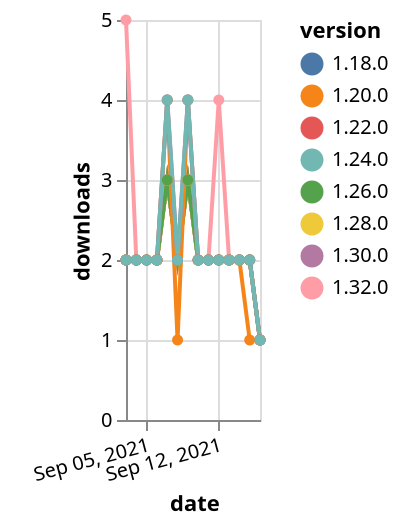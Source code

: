 {"$schema": "https://vega.github.io/schema/vega-lite/v5.json", "description": "A simple bar chart with embedded data.", "data": {"values": [{"date": "2021-09-03", "total": 2410, "delta": 2, "version": "1.18.0"}, {"date": "2021-09-04", "total": 2412, "delta": 2, "version": "1.18.0"}, {"date": "2021-09-05", "total": 2414, "delta": 2, "version": "1.18.0"}, {"date": "2021-09-06", "total": 2416, "delta": 2, "version": "1.18.0"}, {"date": "2021-09-07", "total": 2419, "delta": 3, "version": "1.18.0"}, {"date": "2021-09-08", "total": 2421, "delta": 2, "version": "1.18.0"}, {"date": "2021-09-09", "total": 2424, "delta": 3, "version": "1.18.0"}, {"date": "2021-09-10", "total": 2426, "delta": 2, "version": "1.18.0"}, {"date": "2021-09-11", "total": 2428, "delta": 2, "version": "1.18.0"}, {"date": "2021-09-12", "total": 2430, "delta": 2, "version": "1.18.0"}, {"date": "2021-09-13", "total": 2432, "delta": 2, "version": "1.18.0"}, {"date": "2021-09-14", "total": 2434, "delta": 2, "version": "1.18.0"}, {"date": "2021-09-15", "total": 2436, "delta": 2, "version": "1.18.0"}, {"date": "2021-09-16", "total": 2437, "delta": 1, "version": "1.18.0"}, {"date": "2021-09-03", "total": 231, "delta": 5, "version": "1.32.0"}, {"date": "2021-09-04", "total": 233, "delta": 2, "version": "1.32.0"}, {"date": "2021-09-05", "total": 235, "delta": 2, "version": "1.32.0"}, {"date": "2021-09-06", "total": 237, "delta": 2, "version": "1.32.0"}, {"date": "2021-09-07", "total": 240, "delta": 3, "version": "1.32.0"}, {"date": "2021-09-08", "total": 242, "delta": 2, "version": "1.32.0"}, {"date": "2021-09-09", "total": 245, "delta": 3, "version": "1.32.0"}, {"date": "2021-09-10", "total": 247, "delta": 2, "version": "1.32.0"}, {"date": "2021-09-11", "total": 249, "delta": 2, "version": "1.32.0"}, {"date": "2021-09-12", "total": 253, "delta": 4, "version": "1.32.0"}, {"date": "2021-09-13", "total": 255, "delta": 2, "version": "1.32.0"}, {"date": "2021-09-14", "total": 257, "delta": 2, "version": "1.32.0"}, {"date": "2021-09-15", "total": 259, "delta": 2, "version": "1.32.0"}, {"date": "2021-09-16", "total": 260, "delta": 1, "version": "1.32.0"}, {"date": "2021-09-03", "total": 2078, "delta": 2, "version": "1.22.0"}, {"date": "2021-09-04", "total": 2080, "delta": 2, "version": "1.22.0"}, {"date": "2021-09-05", "total": 2082, "delta": 2, "version": "1.22.0"}, {"date": "2021-09-06", "total": 2084, "delta": 2, "version": "1.22.0"}, {"date": "2021-09-07", "total": 2087, "delta": 3, "version": "1.22.0"}, {"date": "2021-09-08", "total": 2089, "delta": 2, "version": "1.22.0"}, {"date": "2021-09-09", "total": 2092, "delta": 3, "version": "1.22.0"}, {"date": "2021-09-10", "total": 2094, "delta": 2, "version": "1.22.0"}, {"date": "2021-09-11", "total": 2096, "delta": 2, "version": "1.22.0"}, {"date": "2021-09-12", "total": 2098, "delta": 2, "version": "1.22.0"}, {"date": "2021-09-13", "total": 2100, "delta": 2, "version": "1.22.0"}, {"date": "2021-09-14", "total": 2102, "delta": 2, "version": "1.22.0"}, {"date": "2021-09-15", "total": 2104, "delta": 2, "version": "1.22.0"}, {"date": "2021-09-16", "total": 2105, "delta": 1, "version": "1.22.0"}, {"date": "2021-09-03", "total": 1019, "delta": 2, "version": "1.28.0"}, {"date": "2021-09-04", "total": 1021, "delta": 2, "version": "1.28.0"}, {"date": "2021-09-05", "total": 1023, "delta": 2, "version": "1.28.0"}, {"date": "2021-09-06", "total": 1025, "delta": 2, "version": "1.28.0"}, {"date": "2021-09-07", "total": 1028, "delta": 3, "version": "1.28.0"}, {"date": "2021-09-08", "total": 1030, "delta": 2, "version": "1.28.0"}, {"date": "2021-09-09", "total": 1033, "delta": 3, "version": "1.28.0"}, {"date": "2021-09-10", "total": 1035, "delta": 2, "version": "1.28.0"}, {"date": "2021-09-11", "total": 1037, "delta": 2, "version": "1.28.0"}, {"date": "2021-09-12", "total": 1039, "delta": 2, "version": "1.28.0"}, {"date": "2021-09-13", "total": 1041, "delta": 2, "version": "1.28.0"}, {"date": "2021-09-14", "total": 1043, "delta": 2, "version": "1.28.0"}, {"date": "2021-09-15", "total": 1045, "delta": 2, "version": "1.28.0"}, {"date": "2021-09-16", "total": 1046, "delta": 1, "version": "1.28.0"}, {"date": "2021-09-03", "total": 1477, "delta": 2, "version": "1.26.0"}, {"date": "2021-09-04", "total": 1479, "delta": 2, "version": "1.26.0"}, {"date": "2021-09-05", "total": 1481, "delta": 2, "version": "1.26.0"}, {"date": "2021-09-06", "total": 1483, "delta": 2, "version": "1.26.0"}, {"date": "2021-09-07", "total": 1486, "delta": 3, "version": "1.26.0"}, {"date": "2021-09-08", "total": 1488, "delta": 2, "version": "1.26.0"}, {"date": "2021-09-09", "total": 1491, "delta": 3, "version": "1.26.0"}, {"date": "2021-09-10", "total": 1493, "delta": 2, "version": "1.26.0"}, {"date": "2021-09-11", "total": 1495, "delta": 2, "version": "1.26.0"}, {"date": "2021-09-12", "total": 1497, "delta": 2, "version": "1.26.0"}, {"date": "2021-09-13", "total": 1499, "delta": 2, "version": "1.26.0"}, {"date": "2021-09-14", "total": 1501, "delta": 2, "version": "1.26.0"}, {"date": "2021-09-15", "total": 1503, "delta": 2, "version": "1.26.0"}, {"date": "2021-09-16", "total": 1504, "delta": 1, "version": "1.26.0"}, {"date": "2021-09-03", "total": 2522, "delta": 2, "version": "1.20.0"}, {"date": "2021-09-04", "total": 2524, "delta": 2, "version": "1.20.0"}, {"date": "2021-09-05", "total": 2526, "delta": 2, "version": "1.20.0"}, {"date": "2021-09-06", "total": 2528, "delta": 2, "version": "1.20.0"}, {"date": "2021-09-07", "total": 2532, "delta": 4, "version": "1.20.0"}, {"date": "2021-09-08", "total": 2533, "delta": 1, "version": "1.20.0"}, {"date": "2021-09-09", "total": 2537, "delta": 4, "version": "1.20.0"}, {"date": "2021-09-10", "total": 2539, "delta": 2, "version": "1.20.0"}, {"date": "2021-09-11", "total": 2541, "delta": 2, "version": "1.20.0"}, {"date": "2021-09-12", "total": 2543, "delta": 2, "version": "1.20.0"}, {"date": "2021-09-13", "total": 2545, "delta": 2, "version": "1.20.0"}, {"date": "2021-09-14", "total": 2547, "delta": 2, "version": "1.20.0"}, {"date": "2021-09-15", "total": 2548, "delta": 1, "version": "1.20.0"}, {"date": "2021-09-16", "total": 2549, "delta": 1, "version": "1.20.0"}, {"date": "2021-09-03", "total": 710, "delta": 2, "version": "1.30.0"}, {"date": "2021-09-04", "total": 712, "delta": 2, "version": "1.30.0"}, {"date": "2021-09-05", "total": 714, "delta": 2, "version": "1.30.0"}, {"date": "2021-09-06", "total": 716, "delta": 2, "version": "1.30.0"}, {"date": "2021-09-07", "total": 720, "delta": 4, "version": "1.30.0"}, {"date": "2021-09-08", "total": 722, "delta": 2, "version": "1.30.0"}, {"date": "2021-09-09", "total": 726, "delta": 4, "version": "1.30.0"}, {"date": "2021-09-10", "total": 728, "delta": 2, "version": "1.30.0"}, {"date": "2021-09-11", "total": 730, "delta": 2, "version": "1.30.0"}, {"date": "2021-09-12", "total": 732, "delta": 2, "version": "1.30.0"}, {"date": "2021-09-13", "total": 734, "delta": 2, "version": "1.30.0"}, {"date": "2021-09-14", "total": 736, "delta": 2, "version": "1.30.0"}, {"date": "2021-09-15", "total": 738, "delta": 2, "version": "1.30.0"}, {"date": "2021-09-16", "total": 739, "delta": 1, "version": "1.30.0"}, {"date": "2021-09-03", "total": 2006, "delta": 2, "version": "1.24.0"}, {"date": "2021-09-04", "total": 2008, "delta": 2, "version": "1.24.0"}, {"date": "2021-09-05", "total": 2010, "delta": 2, "version": "1.24.0"}, {"date": "2021-09-06", "total": 2012, "delta": 2, "version": "1.24.0"}, {"date": "2021-09-07", "total": 2016, "delta": 4, "version": "1.24.0"}, {"date": "2021-09-08", "total": 2018, "delta": 2, "version": "1.24.0"}, {"date": "2021-09-09", "total": 2022, "delta": 4, "version": "1.24.0"}, {"date": "2021-09-10", "total": 2024, "delta": 2, "version": "1.24.0"}, {"date": "2021-09-11", "total": 2026, "delta": 2, "version": "1.24.0"}, {"date": "2021-09-12", "total": 2028, "delta": 2, "version": "1.24.0"}, {"date": "2021-09-13", "total": 2030, "delta": 2, "version": "1.24.0"}, {"date": "2021-09-14", "total": 2032, "delta": 2, "version": "1.24.0"}, {"date": "2021-09-15", "total": 2034, "delta": 2, "version": "1.24.0"}, {"date": "2021-09-16", "total": 2035, "delta": 1, "version": "1.24.0"}]}, "width": "container", "mark": {"type": "line", "point": {"filled": true}}, "encoding": {"x": {"field": "date", "type": "temporal", "timeUnit": "yearmonthdate", "title": "date", "axis": {"labelAngle": -15}}, "y": {"field": "delta", "type": "quantitative", "title": "downloads"}, "color": {"field": "version", "type": "nominal"}, "tooltip": {"field": "delta"}}}